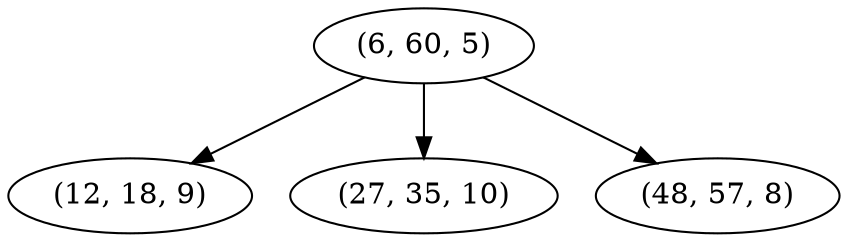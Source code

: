 digraph tree {
    "(6, 60, 5)";
    "(12, 18, 9)";
    "(27, 35, 10)";
    "(48, 57, 8)";
    "(6, 60, 5)" -> "(12, 18, 9)";
    "(6, 60, 5)" -> "(27, 35, 10)";
    "(6, 60, 5)" -> "(48, 57, 8)";
}
